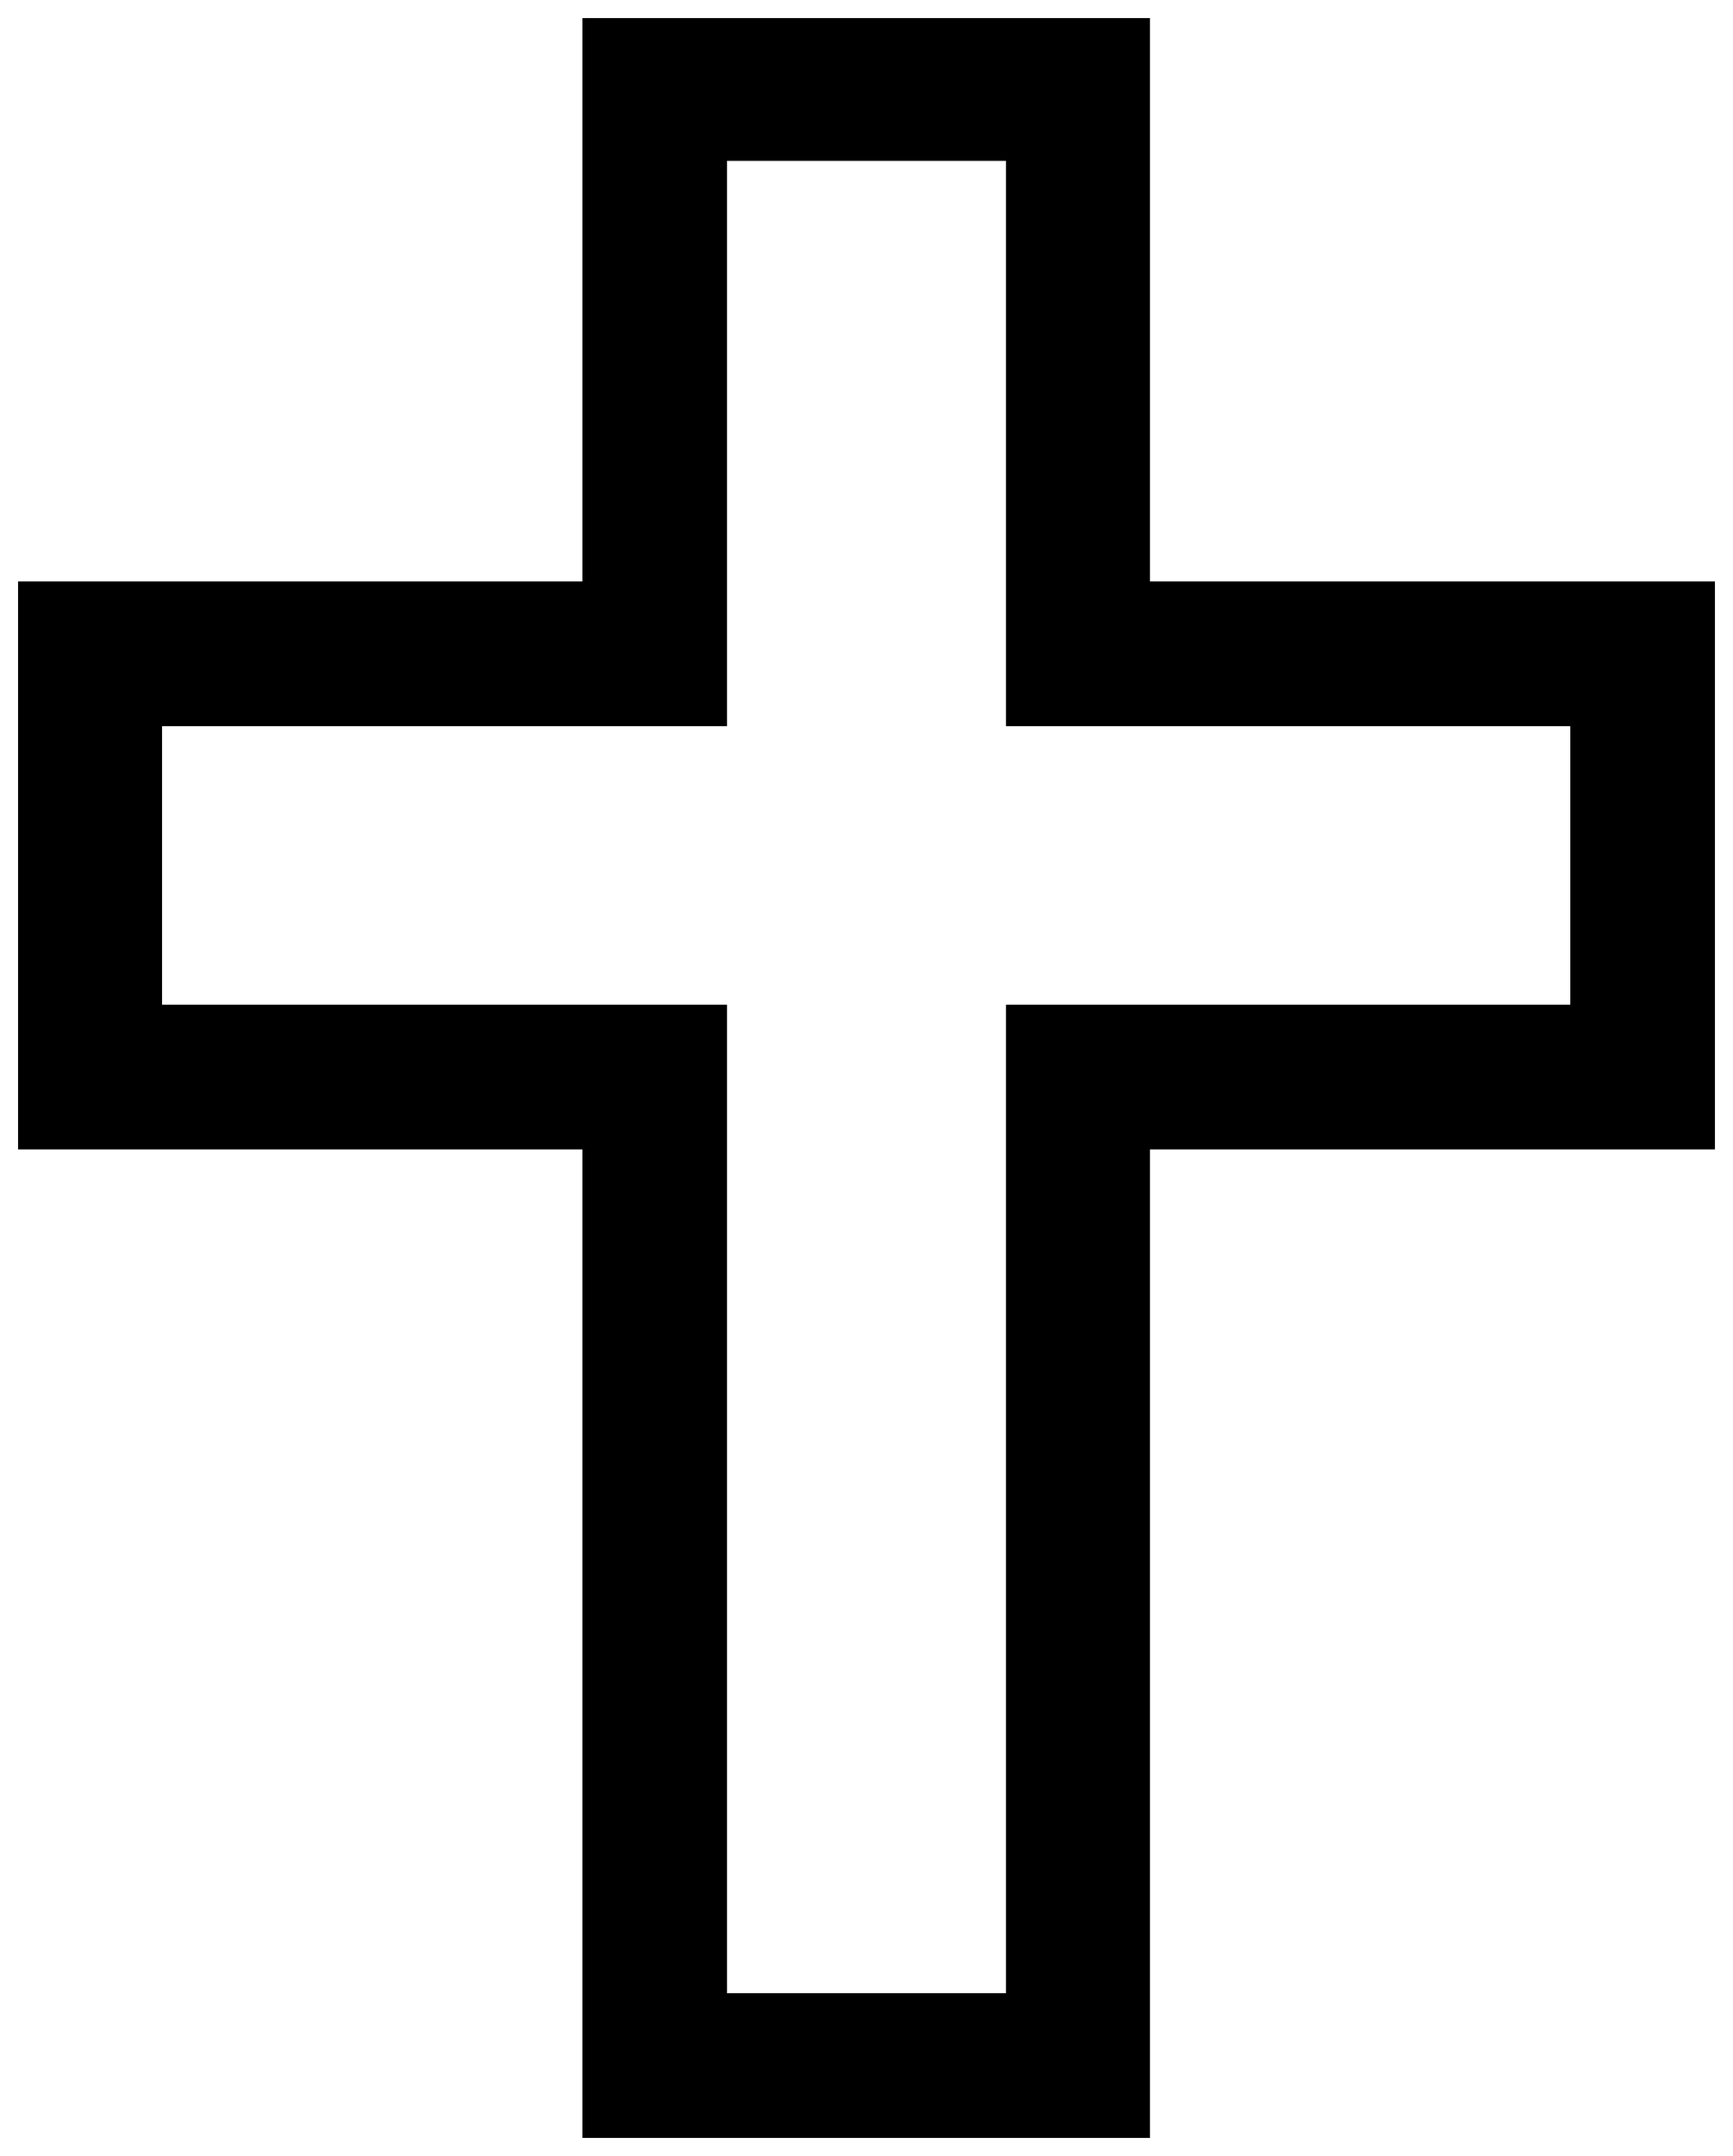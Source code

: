 


\begin{tikzpicture}[y=0.80pt, x=0.80pt, yscale=-1.0, xscale=1.0, inner sep=0pt, outer sep=0pt]
\begin{scope}[shift={(100.0,1864.0)},nonzero rule]
  \path[draw=.,fill=.,line width=1.600pt] (1358.0,-691.0) --
    (963.0,-691.0) -- (963.0,0.0) -- (568.0,0.0) --
    (568.0,-691.0) -- (173.0,-691.0) -- (173.0,-1086.0) --
    (568.0,-1086.0) -- (568.0,-1480.0) -- (963.0,-1480.0) --
    (963.0,-1086.0) -- (1358.0,-1086.0) -- (1358.0,-691.0) --
    cycle(1259.0,-790.0) -- (1259.0,-987.0) -- (864.0,-987.0) --
    (864.0,-1382.0) -- (667.0,-1382.0) -- (667.0,-987.0) --
    (272.0,-987.0) -- (272.0,-790.0) -- (667.0,-790.0) --
    (667.0,-99.0) -- (864.0,-99.0) -- (864.0,-790.0) --
    (1259.0,-790.0) -- cycle;
\end{scope}

\end{tikzpicture}


